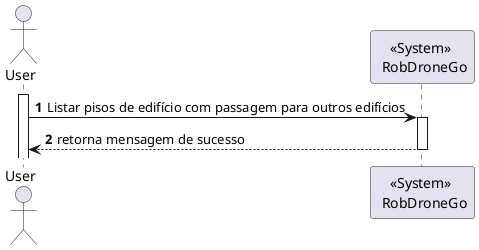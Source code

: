 @startuml
'https://plantuml.com/sequence-diagram

autonumber

Actor User
participant "<<System>> \n RobDroneGo" as sys
activate User
User -> sys: 	Listar pisos de edifício com passagem para outros edifícios
activate sys
sys--> User: retorna mensagem de sucesso
deactivate sys
@enduml